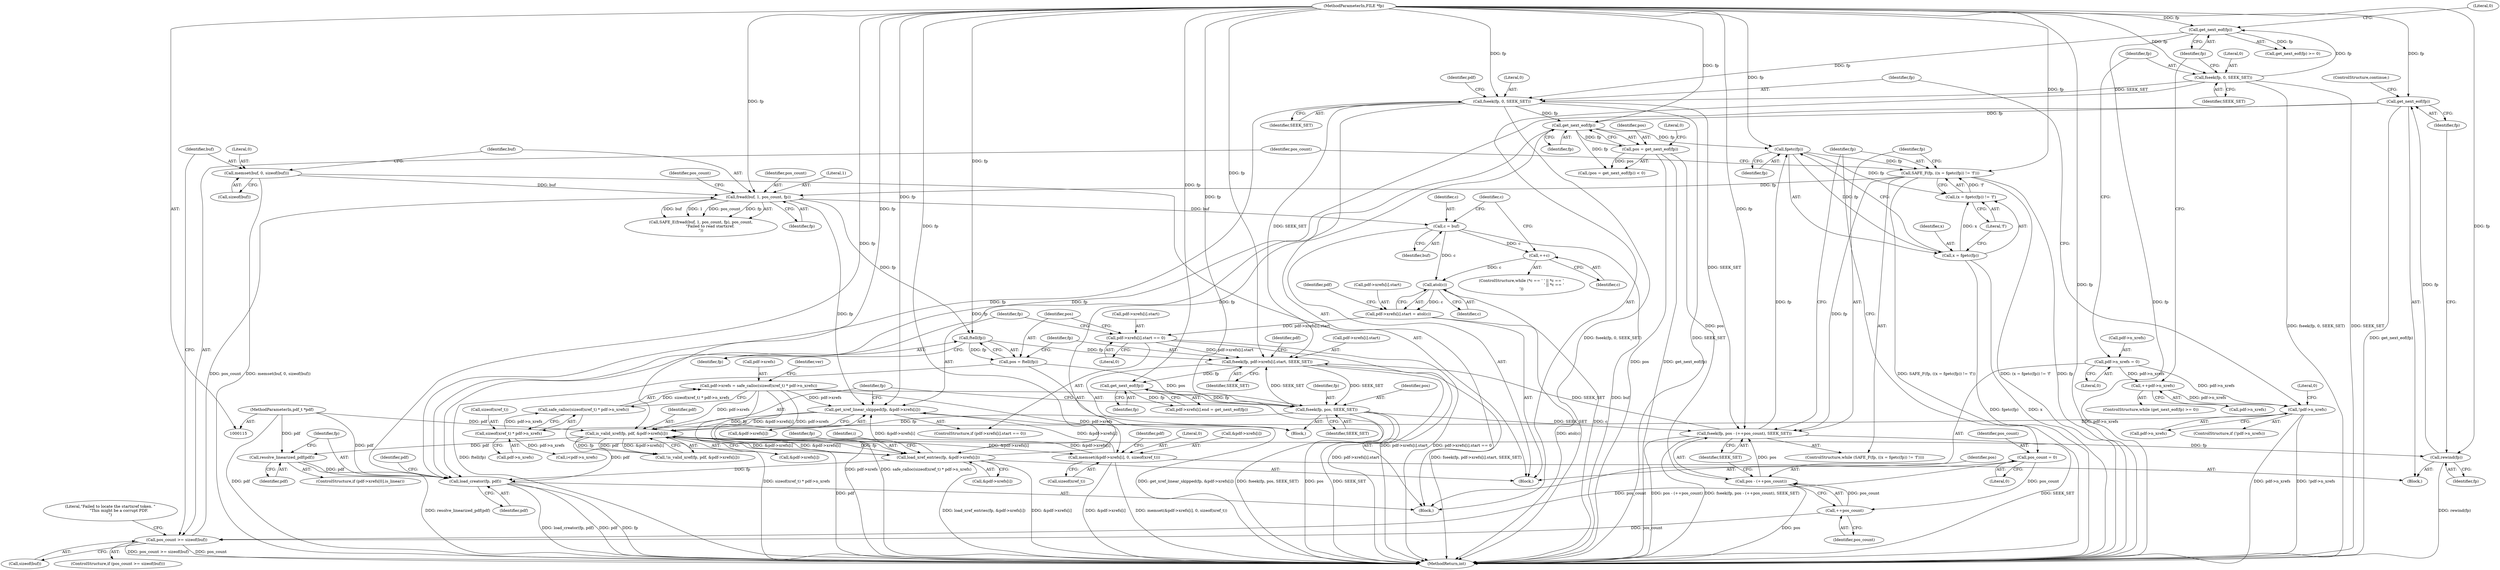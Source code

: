 digraph "0_pdfresurrect_0c4120fffa3dffe97b95c486a120eded82afe8a6_7@API" {
"1000387" [label="(Call,load_creator(fp, pdf))"];
"1000366" [label="(Call,get_next_eof(fp))"];
"1000364" [label="(Call,rewind(fp))"];
"1000326" [label="(Call,is_valid_xref(fp, pdf, &pdf->xrefs[i]))"];
"1000286" [label="(Call,get_xref_linear_skipped(fp, &pdf->xrefs[i]))"];
"1000239" [label="(Call,fread(buf, 1, pos_count, fp))"];
"1000233" [label="(Call,memset(buf, 0, sizeof(buf)))"];
"1000223" [label="(Call,pos_count >= sizeof(buf))"];
"1000219" [label="(Call,++pos_count)"];
"1000203" [label="(Call,pos_count = 0)"];
"1000207" [label="(Call,SAFE_F(fp, ((x = fgetc(fp)) != 'f')))"];
"1000212" [label="(Call,fgetc(fp))"];
"1000189" [label="(Call,get_next_eof(fp))"];
"1000369" [label="(Call,load_xref_entries(fp, &pdf->xrefs[i]))"];
"1000116" [label="(MethodParameterIn,FILE *fp)"];
"1000159" [label="(Call,pdf->xrefs = safe_calloc(sizeof(xref_t) * pdf->n_xrefs))"];
"1000163" [label="(Call,safe_calloc(sizeof(xref_t) * pdf->n_xrefs))"];
"1000164" [label="(Call,sizeof(xref_t) * pdf->n_xrefs)"];
"1000149" [label="(Call,!pdf->n_xrefs)"];
"1000144" [label="(Call,++pdf->n_xrefs)"];
"1000130" [label="(Call,pdf->n_xrefs = 0)"];
"1000155" [label="(Call,fseek(fp, 0, SEEK_SET))"];
"1000141" [label="(Call,get_next_eof(fp))"];
"1000135" [label="(Call,fseek(fp, 0, SEEK_SET))"];
"1000215" [label="(Call,fseek(fp, pos - (++pos_count), SEEK_SET))"];
"1000217" [label="(Call,pos - (++pos_count))"];
"1000187" [label="(Call,pos = get_next_eof(fp))"];
"1000320" [label="(Call,fseek(fp, pos, SEEK_SET))"];
"1000318" [label="(Call,get_next_eof(fp))"];
"1000300" [label="(Call,fseek(fp, pdf->xrefs[i].start, SEEK_SET))"];
"1000298" [label="(Call,ftell(fp))"];
"1000277" [label="(Call,pdf->xrefs[i].start == 0)"];
"1000266" [label="(Call,pdf->xrefs[i].start = atol(c))"];
"1000274" [label="(Call,atol(c))"];
"1000264" [label="(Call,++c)"];
"1000246" [label="(Call,c = buf)"];
"1000296" [label="(Call,pos = ftell(fp))"];
"1000209" [label="(Call,(x = fgetc(fp)) != 'f')"];
"1000210" [label="(Call,x = fgetc(fp))"];
"1000345" [label="(Call,memset(&pdf->xrefs[i], 0, sizeof(xref_t)))"];
"1000117" [label="(MethodParameterIn,pdf_t *pdf)"];
"1000385" [label="(Call,resolve_linearized_pdf(pdf))"];
"1000167" [label="(Call,pdf->n_xrefs)"];
"1000183" [label="(Identifier,i)"];
"1000213" [label="(Identifier,fp)"];
"1000223" [label="(Call,pos_count >= sizeof(buf))"];
"1000159" [label="(Call,pdf->xrefs = safe_calloc(sizeof(xref_t) * pdf->n_xrefs))"];
"1000137" [label="(Literal,0)"];
"1000141" [label="(Call,get_next_eof(fp))"];
"1000143" [label="(Literal,0)"];
"1000296" [label="(Call,pos = ftell(fp))"];
"1000191" [label="(Literal,0)"];
"1000150" [label="(Call,pdf->n_xrefs)"];
"1000156" [label="(Identifier,fp)"];
"1000366" [label="(Call,get_next_eof(fp))"];
"1000302" [label="(Call,pdf->xrefs[i].start)"];
"1000140" [label="(Call,get_next_eof(fp) >= 0)"];
"1000220" [label="(Identifier,pos_count)"];
"1000130" [label="(Call,pdf->n_xrefs = 0)"];
"1000318" [label="(Call,get_next_eof(fp))"];
"1000206" [label="(ControlStructure,while (SAFE_F(fp, ((x = fgetc(fp)) != 'f'))))"];
"1000244" [label="(Identifier,pos_count)"];
"1000345" [label="(Call,memset(&pdf->xrefs[i], 0, sizeof(xref_t)))"];
"1000187" [label="(Call,pos = get_next_eof(fp))"];
"1000319" [label="(Identifier,fp)"];
"1000212" [label="(Call,fgetc(fp))"];
"1000157" [label="(Literal,0)"];
"1000139" [label="(ControlStructure,while (get_next_eof(fp) >= 0))"];
"1000287" [label="(Identifier,fp)"];
"1000371" [label="(Call,&pdf->xrefs[i])"];
"1000144" [label="(Call,++pdf->n_xrefs)"];
"1000211" [label="(Identifier,x)"];
"1000335" [label="(Block,)"];
"1000207" [label="(Call,SAFE_F(fp, ((x = fgetc(fp)) != 'f')))"];
"1000274" [label="(Call,atol(c))"];
"1000281" [label="(Identifier,pdf)"];
"1000323" [label="(Identifier,SEEK_SET)"];
"1000288" [label="(Call,&pdf->xrefs[i])"];
"1000131" [label="(Call,pdf->n_xrefs)"];
"1000275" [label="(Identifier,c)"];
"1000242" [label="(Identifier,pos_count)"];
"1000117" [label="(MethodParameterIn,pdf_t *pdf)"];
"1000276" [label="(ControlStructure,if (pdf->xrefs[i].start == 0))"];
"1000221" [label="(Identifier,SEEK_SET)"];
"1000298" [label="(Call,ftell(fp))"];
"1000285" [label="(Literal,0)"];
"1000210" [label="(Call,x = fgetc(fp))"];
"1000325" [label="(Call,!is_valid_xref(fp, pdf, &pdf->xrefs[i]))"];
"1000163" [label="(Call,safe_calloc(sizeof(xref_t) * pdf->n_xrefs))"];
"1000320" [label="(Call,fseek(fp, pos, SEEK_SET))"];
"1000171" [label="(Identifier,ver)"];
"1000190" [label="(Identifier,fp)"];
"1000322" [label="(Identifier,pos)"];
"1000134" [label="(Literal,0)"];
"1000217" [label="(Call,pos - (++pos_count))"];
"1000247" [label="(Identifier,c)"];
"1000367" [label="(Identifier,fp)"];
"1000234" [label="(Identifier,buf)"];
"1000394" [label="(MethodReturn,int)"];
"1000299" [label="(Identifier,fp)"];
"1000265" [label="(Identifier,c)"];
"1000229" [label="(Literal,\"Failed to locate the startxref token. \"\n              \"This might be a corrupt PDF.\n\")"];
"1000225" [label="(Call,sizeof(buf))"];
"1000186" [label="(Call,(pos = get_next_eof(fp)) < 0)"];
"1000215" [label="(Call,fseek(fp, pos - (++pos_count), SEEK_SET))"];
"1000248" [label="(Identifier,buf)"];
"1000241" [label="(Literal,1)"];
"1000314" [label="(Identifier,pdf)"];
"1000236" [label="(Call,sizeof(buf))"];
"1000295" [label="(Block,)"];
"1000148" [label="(ControlStructure,if (!pdf->n_xrefs))"];
"1000208" [label="(Identifier,fp)"];
"1000370" [label="(Identifier,fp)"];
"1000138" [label="(Identifier,SEEK_SET)"];
"1000266" [label="(Call,pdf->xrefs[i].start = atol(c))"];
"1000353" [label="(Call,sizeof(xref_t))"];
"1000267" [label="(Call,pdf->xrefs[i].start)"];
"1000352" [label="(Literal,0)"];
"1000346" [label="(Call,&pdf->xrefs[i])"];
"1000145" [label="(Call,pdf->n_xrefs)"];
"1000243" [label="(Identifier,fp)"];
"1000233" [label="(Call,memset(buf, 0, sizeof(buf)))"];
"1000309" [label="(Identifier,SEEK_SET)"];
"1000189" [label="(Call,get_next_eof(fp))"];
"1000118" [label="(Block,)"];
"1000377" [label="(ControlStructure,if (pdf->xrefs[0].is_linear))"];
"1000136" [label="(Identifier,fp)"];
"1000327" [label="(Identifier,fp)"];
"1000392" [label="(Identifier,pdf)"];
"1000240" [label="(Identifier,buf)"];
"1000135" [label="(Call,fseek(fp, 0, SEEK_SET))"];
"1000209" [label="(Call,(x = fgetc(fp)) != 'f')"];
"1000359" [label="(Identifier,pdf)"];
"1000154" [label="(Literal,0)"];
"1000177" [label="(Call,i<pdf->n_xrefs)"];
"1000365" [label="(Identifier,fp)"];
"1000246" [label="(Call,c = buf)"];
"1000388" [label="(Identifier,fp)"];
"1000253" [label="(Identifier,c)"];
"1000238" [label="(Call,SAFE_E(fread(buf, 1, pos_count, fp), pos_count,\n               \"Failed to read startxref.\n\"))"];
"1000277" [label="(Call,pdf->xrefs[i].start == 0)"];
"1000164" [label="(Call,sizeof(xref_t) * pdf->n_xrefs)"];
"1000264" [label="(Call,++c)"];
"1000297" [label="(Identifier,pos)"];
"1000205" [label="(Literal,0)"];
"1000116" [label="(MethodParameterIn,FILE *fp)"];
"1000161" [label="(Identifier,pdf)"];
"1000204" [label="(Identifier,pos_count)"];
"1000249" [label="(ControlStructure,while (*c == ' ' || *c == '\n' || *c == '\r'))"];
"1000235" [label="(Literal,0)"];
"1000389" [label="(Identifier,pdf)"];
"1000310" [label="(Call,pdf->xrefs[i].end = get_next_eof(fp))"];
"1000301" [label="(Identifier,fp)"];
"1000219" [label="(Call,++pos_count)"];
"1000203" [label="(Call,pos_count = 0)"];
"1000155" [label="(Call,fseek(fp, 0, SEEK_SET))"];
"1000369" [label="(Call,load_xref_entries(fp, &pdf->xrefs[i]))"];
"1000364" [label="(Call,rewind(fp))"];
"1000214" [label="(Literal,'f')"];
"1000326" [label="(Call,is_valid_xref(fp, pdf, &pdf->xrefs[i]))"];
"1000224" [label="(Identifier,pos_count)"];
"1000368" [label="(ControlStructure,continue;)"];
"1000321" [label="(Identifier,fp)"];
"1000239" [label="(Call,fread(buf, 1, pos_count, fp))"];
"1000160" [label="(Call,pdf->xrefs)"];
"1000386" [label="(Identifier,pdf)"];
"1000165" [label="(Call,sizeof(xref_t))"];
"1000385" [label="(Call,resolve_linearized_pdf(pdf))"];
"1000329" [label="(Call,&pdf->xrefs[i])"];
"1000188" [label="(Identifier,pos)"];
"1000222" [label="(ControlStructure,if (pos_count >= sizeof(buf)))"];
"1000158" [label="(Identifier,SEEK_SET)"];
"1000278" [label="(Call,pdf->xrefs[i].start)"];
"1000328" [label="(Identifier,pdf)"];
"1000218" [label="(Identifier,pos)"];
"1000149" [label="(Call,!pdf->n_xrefs)"];
"1000286" [label="(Call,get_xref_linear_skipped(fp, &pdf->xrefs[i]))"];
"1000387" [label="(Call,load_creator(fp, pdf))"];
"1000142" [label="(Identifier,fp)"];
"1000300" [label="(Call,fseek(fp, pdf->xrefs[i].start, SEEK_SET))"];
"1000216" [label="(Identifier,fp)"];
"1000184" [label="(Block,)"];
"1000387" -> "1000118"  [label="AST: "];
"1000387" -> "1000389"  [label="CFG: "];
"1000388" -> "1000387"  [label="AST: "];
"1000389" -> "1000387"  [label="AST: "];
"1000392" -> "1000387"  [label="CFG: "];
"1000387" -> "1000394"  [label="DDG: pdf"];
"1000387" -> "1000394"  [label="DDG: fp"];
"1000387" -> "1000394"  [label="DDG: load_creator(fp, pdf)"];
"1000366" -> "1000387"  [label="DDG: fp"];
"1000155" -> "1000387"  [label="DDG: fp"];
"1000369" -> "1000387"  [label="DDG: fp"];
"1000189" -> "1000387"  [label="DDG: fp"];
"1000116" -> "1000387"  [label="DDG: fp"];
"1000326" -> "1000387"  [label="DDG: pdf"];
"1000385" -> "1000387"  [label="DDG: pdf"];
"1000117" -> "1000387"  [label="DDG: pdf"];
"1000366" -> "1000335"  [label="AST: "];
"1000366" -> "1000367"  [label="CFG: "];
"1000367" -> "1000366"  [label="AST: "];
"1000368" -> "1000366"  [label="CFG: "];
"1000366" -> "1000394"  [label="DDG: get_next_eof(fp)"];
"1000366" -> "1000189"  [label="DDG: fp"];
"1000364" -> "1000366"  [label="DDG: fp"];
"1000116" -> "1000366"  [label="DDG: fp"];
"1000364" -> "1000335"  [label="AST: "];
"1000364" -> "1000365"  [label="CFG: "];
"1000365" -> "1000364"  [label="AST: "];
"1000367" -> "1000364"  [label="CFG: "];
"1000364" -> "1000394"  [label="DDG: rewind(fp)"];
"1000326" -> "1000364"  [label="DDG: fp"];
"1000116" -> "1000364"  [label="DDG: fp"];
"1000326" -> "1000325"  [label="AST: "];
"1000326" -> "1000329"  [label="CFG: "];
"1000327" -> "1000326"  [label="AST: "];
"1000328" -> "1000326"  [label="AST: "];
"1000329" -> "1000326"  [label="AST: "];
"1000325" -> "1000326"  [label="CFG: "];
"1000326" -> "1000394"  [label="DDG: pdf"];
"1000326" -> "1000325"  [label="DDG: fp"];
"1000326" -> "1000325"  [label="DDG: pdf"];
"1000326" -> "1000325"  [label="DDG: &pdf->xrefs[i]"];
"1000286" -> "1000326"  [label="DDG: fp"];
"1000286" -> "1000326"  [label="DDG: &pdf->xrefs[i]"];
"1000320" -> "1000326"  [label="DDG: fp"];
"1000116" -> "1000326"  [label="DDG: fp"];
"1000117" -> "1000326"  [label="DDG: pdf"];
"1000159" -> "1000326"  [label="DDG: pdf->xrefs"];
"1000345" -> "1000326"  [label="DDG: &pdf->xrefs[i]"];
"1000369" -> "1000326"  [label="DDG: &pdf->xrefs[i]"];
"1000326" -> "1000345"  [label="DDG: &pdf->xrefs[i]"];
"1000326" -> "1000369"  [label="DDG: fp"];
"1000326" -> "1000369"  [label="DDG: &pdf->xrefs[i]"];
"1000326" -> "1000385"  [label="DDG: pdf"];
"1000286" -> "1000276"  [label="AST: "];
"1000286" -> "1000288"  [label="CFG: "];
"1000287" -> "1000286"  [label="AST: "];
"1000288" -> "1000286"  [label="AST: "];
"1000327" -> "1000286"  [label="CFG: "];
"1000286" -> "1000394"  [label="DDG: get_xref_linear_skipped(fp, &pdf->xrefs[i])"];
"1000239" -> "1000286"  [label="DDG: fp"];
"1000116" -> "1000286"  [label="DDG: fp"];
"1000159" -> "1000286"  [label="DDG: pdf->xrefs"];
"1000345" -> "1000286"  [label="DDG: &pdf->xrefs[i]"];
"1000369" -> "1000286"  [label="DDG: &pdf->xrefs[i]"];
"1000239" -> "1000238"  [label="AST: "];
"1000239" -> "1000243"  [label="CFG: "];
"1000240" -> "1000239"  [label="AST: "];
"1000241" -> "1000239"  [label="AST: "];
"1000242" -> "1000239"  [label="AST: "];
"1000243" -> "1000239"  [label="AST: "];
"1000244" -> "1000239"  [label="CFG: "];
"1000239" -> "1000238"  [label="DDG: buf"];
"1000239" -> "1000238"  [label="DDG: 1"];
"1000239" -> "1000238"  [label="DDG: pos_count"];
"1000239" -> "1000238"  [label="DDG: fp"];
"1000233" -> "1000239"  [label="DDG: buf"];
"1000223" -> "1000239"  [label="DDG: pos_count"];
"1000207" -> "1000239"  [label="DDG: fp"];
"1000116" -> "1000239"  [label="DDG: fp"];
"1000239" -> "1000246"  [label="DDG: buf"];
"1000239" -> "1000298"  [label="DDG: fp"];
"1000233" -> "1000184"  [label="AST: "];
"1000233" -> "1000236"  [label="CFG: "];
"1000234" -> "1000233"  [label="AST: "];
"1000235" -> "1000233"  [label="AST: "];
"1000236" -> "1000233"  [label="AST: "];
"1000240" -> "1000233"  [label="CFG: "];
"1000233" -> "1000394"  [label="DDG: memset(buf, 0, sizeof(buf))"];
"1000223" -> "1000222"  [label="AST: "];
"1000223" -> "1000225"  [label="CFG: "];
"1000224" -> "1000223"  [label="AST: "];
"1000225" -> "1000223"  [label="AST: "];
"1000229" -> "1000223"  [label="CFG: "];
"1000234" -> "1000223"  [label="CFG: "];
"1000223" -> "1000394"  [label="DDG: pos_count >= sizeof(buf)"];
"1000223" -> "1000394"  [label="DDG: pos_count"];
"1000219" -> "1000223"  [label="DDG: pos_count"];
"1000203" -> "1000223"  [label="DDG: pos_count"];
"1000219" -> "1000217"  [label="AST: "];
"1000219" -> "1000220"  [label="CFG: "];
"1000220" -> "1000219"  [label="AST: "];
"1000217" -> "1000219"  [label="CFG: "];
"1000219" -> "1000217"  [label="DDG: pos_count"];
"1000203" -> "1000219"  [label="DDG: pos_count"];
"1000203" -> "1000184"  [label="AST: "];
"1000203" -> "1000205"  [label="CFG: "];
"1000204" -> "1000203"  [label="AST: "];
"1000205" -> "1000203"  [label="AST: "];
"1000208" -> "1000203"  [label="CFG: "];
"1000207" -> "1000206"  [label="AST: "];
"1000207" -> "1000209"  [label="CFG: "];
"1000208" -> "1000207"  [label="AST: "];
"1000209" -> "1000207"  [label="AST: "];
"1000216" -> "1000207"  [label="CFG: "];
"1000224" -> "1000207"  [label="CFG: "];
"1000207" -> "1000394"  [label="DDG: (x = fgetc(fp)) != 'f'"];
"1000207" -> "1000394"  [label="DDG: fp"];
"1000207" -> "1000394"  [label="DDG: SAFE_F(fp, ((x = fgetc(fp)) != 'f'))"];
"1000212" -> "1000207"  [label="DDG: fp"];
"1000116" -> "1000207"  [label="DDG: fp"];
"1000209" -> "1000207"  [label="DDG: 'f'"];
"1000207" -> "1000215"  [label="DDG: fp"];
"1000212" -> "1000210"  [label="AST: "];
"1000212" -> "1000213"  [label="CFG: "];
"1000213" -> "1000212"  [label="AST: "];
"1000210" -> "1000212"  [label="CFG: "];
"1000212" -> "1000209"  [label="DDG: fp"];
"1000212" -> "1000210"  [label="DDG: fp"];
"1000189" -> "1000212"  [label="DDG: fp"];
"1000215" -> "1000212"  [label="DDG: fp"];
"1000116" -> "1000212"  [label="DDG: fp"];
"1000189" -> "1000187"  [label="AST: "];
"1000189" -> "1000190"  [label="CFG: "];
"1000190" -> "1000189"  [label="AST: "];
"1000187" -> "1000189"  [label="CFG: "];
"1000189" -> "1000186"  [label="DDG: fp"];
"1000189" -> "1000187"  [label="DDG: fp"];
"1000369" -> "1000189"  [label="DDG: fp"];
"1000155" -> "1000189"  [label="DDG: fp"];
"1000116" -> "1000189"  [label="DDG: fp"];
"1000369" -> "1000184"  [label="AST: "];
"1000369" -> "1000371"  [label="CFG: "];
"1000370" -> "1000369"  [label="AST: "];
"1000371" -> "1000369"  [label="AST: "];
"1000183" -> "1000369"  [label="CFG: "];
"1000369" -> "1000394"  [label="DDG: load_xref_entries(fp, &pdf->xrefs[i])"];
"1000369" -> "1000394"  [label="DDG: &pdf->xrefs[i]"];
"1000116" -> "1000369"  [label="DDG: fp"];
"1000159" -> "1000369"  [label="DDG: pdf->xrefs"];
"1000116" -> "1000115"  [label="AST: "];
"1000116" -> "1000394"  [label="DDG: fp"];
"1000116" -> "1000135"  [label="DDG: fp"];
"1000116" -> "1000141"  [label="DDG: fp"];
"1000116" -> "1000155"  [label="DDG: fp"];
"1000116" -> "1000215"  [label="DDG: fp"];
"1000116" -> "1000298"  [label="DDG: fp"];
"1000116" -> "1000300"  [label="DDG: fp"];
"1000116" -> "1000318"  [label="DDG: fp"];
"1000116" -> "1000320"  [label="DDG: fp"];
"1000159" -> "1000118"  [label="AST: "];
"1000159" -> "1000163"  [label="CFG: "];
"1000160" -> "1000159"  [label="AST: "];
"1000163" -> "1000159"  [label="AST: "];
"1000171" -> "1000159"  [label="CFG: "];
"1000159" -> "1000394"  [label="DDG: pdf->xrefs"];
"1000159" -> "1000394"  [label="DDG: safe_calloc(sizeof(xref_t) * pdf->n_xrefs)"];
"1000163" -> "1000159"  [label="DDG: sizeof(xref_t) * pdf->n_xrefs"];
"1000159" -> "1000345"  [label="DDG: pdf->xrefs"];
"1000163" -> "1000164"  [label="CFG: "];
"1000164" -> "1000163"  [label="AST: "];
"1000163" -> "1000394"  [label="DDG: sizeof(xref_t) * pdf->n_xrefs"];
"1000164" -> "1000163"  [label="DDG: pdf->n_xrefs"];
"1000164" -> "1000167"  [label="CFG: "];
"1000165" -> "1000164"  [label="AST: "];
"1000167" -> "1000164"  [label="AST: "];
"1000149" -> "1000164"  [label="DDG: pdf->n_xrefs"];
"1000164" -> "1000177"  [label="DDG: pdf->n_xrefs"];
"1000149" -> "1000148"  [label="AST: "];
"1000149" -> "1000150"  [label="CFG: "];
"1000150" -> "1000149"  [label="AST: "];
"1000154" -> "1000149"  [label="CFG: "];
"1000156" -> "1000149"  [label="CFG: "];
"1000149" -> "1000394"  [label="DDG: !pdf->n_xrefs"];
"1000149" -> "1000394"  [label="DDG: pdf->n_xrefs"];
"1000144" -> "1000149"  [label="DDG: pdf->n_xrefs"];
"1000130" -> "1000149"  [label="DDG: pdf->n_xrefs"];
"1000144" -> "1000139"  [label="AST: "];
"1000144" -> "1000145"  [label="CFG: "];
"1000145" -> "1000144"  [label="AST: "];
"1000142" -> "1000144"  [label="CFG: "];
"1000130" -> "1000144"  [label="DDG: pdf->n_xrefs"];
"1000130" -> "1000118"  [label="AST: "];
"1000130" -> "1000134"  [label="CFG: "];
"1000131" -> "1000130"  [label="AST: "];
"1000134" -> "1000130"  [label="AST: "];
"1000136" -> "1000130"  [label="CFG: "];
"1000155" -> "1000118"  [label="AST: "];
"1000155" -> "1000158"  [label="CFG: "];
"1000156" -> "1000155"  [label="AST: "];
"1000157" -> "1000155"  [label="AST: "];
"1000158" -> "1000155"  [label="AST: "];
"1000161" -> "1000155"  [label="CFG: "];
"1000155" -> "1000394"  [label="DDG: fseek(fp, 0, SEEK_SET)"];
"1000155" -> "1000394"  [label="DDG: SEEK_SET"];
"1000141" -> "1000155"  [label="DDG: fp"];
"1000135" -> "1000155"  [label="DDG: SEEK_SET"];
"1000155" -> "1000215"  [label="DDG: SEEK_SET"];
"1000155" -> "1000300"  [label="DDG: SEEK_SET"];
"1000141" -> "1000140"  [label="AST: "];
"1000141" -> "1000142"  [label="CFG: "];
"1000142" -> "1000141"  [label="AST: "];
"1000143" -> "1000141"  [label="CFG: "];
"1000141" -> "1000394"  [label="DDG: fp"];
"1000141" -> "1000140"  [label="DDG: fp"];
"1000135" -> "1000141"  [label="DDG: fp"];
"1000135" -> "1000118"  [label="AST: "];
"1000135" -> "1000138"  [label="CFG: "];
"1000136" -> "1000135"  [label="AST: "];
"1000137" -> "1000135"  [label="AST: "];
"1000138" -> "1000135"  [label="AST: "];
"1000142" -> "1000135"  [label="CFG: "];
"1000135" -> "1000394"  [label="DDG: fseek(fp, 0, SEEK_SET)"];
"1000135" -> "1000394"  [label="DDG: SEEK_SET"];
"1000215" -> "1000206"  [label="AST: "];
"1000215" -> "1000221"  [label="CFG: "];
"1000216" -> "1000215"  [label="AST: "];
"1000217" -> "1000215"  [label="AST: "];
"1000221" -> "1000215"  [label="AST: "];
"1000208" -> "1000215"  [label="CFG: "];
"1000215" -> "1000394"  [label="DDG: SEEK_SET"];
"1000215" -> "1000394"  [label="DDG: pos - (++pos_count)"];
"1000215" -> "1000394"  [label="DDG: fseek(fp, pos - (++pos_count), SEEK_SET)"];
"1000217" -> "1000215"  [label="DDG: pos"];
"1000320" -> "1000215"  [label="DDG: SEEK_SET"];
"1000215" -> "1000300"  [label="DDG: SEEK_SET"];
"1000218" -> "1000217"  [label="AST: "];
"1000221" -> "1000217"  [label="CFG: "];
"1000217" -> "1000394"  [label="DDG: pos"];
"1000187" -> "1000217"  [label="DDG: pos"];
"1000187" -> "1000186"  [label="AST: "];
"1000188" -> "1000187"  [label="AST: "];
"1000191" -> "1000187"  [label="CFG: "];
"1000187" -> "1000394"  [label="DDG: pos"];
"1000187" -> "1000394"  [label="DDG: get_next_eof(fp)"];
"1000187" -> "1000186"  [label="DDG: pos"];
"1000320" -> "1000295"  [label="AST: "];
"1000320" -> "1000323"  [label="CFG: "];
"1000321" -> "1000320"  [label="AST: "];
"1000322" -> "1000320"  [label="AST: "];
"1000323" -> "1000320"  [label="AST: "];
"1000327" -> "1000320"  [label="CFG: "];
"1000320" -> "1000394"  [label="DDG: pos"];
"1000320" -> "1000394"  [label="DDG: SEEK_SET"];
"1000320" -> "1000394"  [label="DDG: fseek(fp, pos, SEEK_SET)"];
"1000320" -> "1000300"  [label="DDG: SEEK_SET"];
"1000318" -> "1000320"  [label="DDG: fp"];
"1000296" -> "1000320"  [label="DDG: pos"];
"1000300" -> "1000320"  [label="DDG: SEEK_SET"];
"1000318" -> "1000310"  [label="AST: "];
"1000318" -> "1000319"  [label="CFG: "];
"1000319" -> "1000318"  [label="AST: "];
"1000310" -> "1000318"  [label="CFG: "];
"1000318" -> "1000310"  [label="DDG: fp"];
"1000300" -> "1000318"  [label="DDG: fp"];
"1000300" -> "1000295"  [label="AST: "];
"1000300" -> "1000309"  [label="CFG: "];
"1000301" -> "1000300"  [label="AST: "];
"1000302" -> "1000300"  [label="AST: "];
"1000309" -> "1000300"  [label="AST: "];
"1000314" -> "1000300"  [label="CFG: "];
"1000300" -> "1000394"  [label="DDG: pdf->xrefs[i].start"];
"1000300" -> "1000394"  [label="DDG: fseek(fp, pdf->xrefs[i].start, SEEK_SET)"];
"1000298" -> "1000300"  [label="DDG: fp"];
"1000277" -> "1000300"  [label="DDG: pdf->xrefs[i].start"];
"1000298" -> "1000296"  [label="AST: "];
"1000298" -> "1000299"  [label="CFG: "];
"1000299" -> "1000298"  [label="AST: "];
"1000296" -> "1000298"  [label="CFG: "];
"1000298" -> "1000296"  [label="DDG: fp"];
"1000277" -> "1000276"  [label="AST: "];
"1000277" -> "1000285"  [label="CFG: "];
"1000278" -> "1000277"  [label="AST: "];
"1000285" -> "1000277"  [label="AST: "];
"1000287" -> "1000277"  [label="CFG: "];
"1000297" -> "1000277"  [label="CFG: "];
"1000277" -> "1000394"  [label="DDG: pdf->xrefs[i].start"];
"1000277" -> "1000394"  [label="DDG: pdf->xrefs[i].start == 0"];
"1000266" -> "1000277"  [label="DDG: pdf->xrefs[i].start"];
"1000266" -> "1000184"  [label="AST: "];
"1000266" -> "1000274"  [label="CFG: "];
"1000267" -> "1000266"  [label="AST: "];
"1000274" -> "1000266"  [label="AST: "];
"1000281" -> "1000266"  [label="CFG: "];
"1000266" -> "1000394"  [label="DDG: atol(c)"];
"1000274" -> "1000266"  [label="DDG: c"];
"1000274" -> "1000275"  [label="CFG: "];
"1000275" -> "1000274"  [label="AST: "];
"1000274" -> "1000394"  [label="DDG: c"];
"1000264" -> "1000274"  [label="DDG: c"];
"1000246" -> "1000274"  [label="DDG: c"];
"1000264" -> "1000249"  [label="AST: "];
"1000264" -> "1000265"  [label="CFG: "];
"1000265" -> "1000264"  [label="AST: "];
"1000253" -> "1000264"  [label="CFG: "];
"1000246" -> "1000264"  [label="DDG: c"];
"1000246" -> "1000184"  [label="AST: "];
"1000246" -> "1000248"  [label="CFG: "];
"1000247" -> "1000246"  [label="AST: "];
"1000248" -> "1000246"  [label="AST: "];
"1000253" -> "1000246"  [label="CFG: "];
"1000246" -> "1000394"  [label="DDG: buf"];
"1000296" -> "1000295"  [label="AST: "];
"1000297" -> "1000296"  [label="AST: "];
"1000301" -> "1000296"  [label="CFG: "];
"1000296" -> "1000394"  [label="DDG: ftell(fp)"];
"1000209" -> "1000214"  [label="CFG: "];
"1000210" -> "1000209"  [label="AST: "];
"1000214" -> "1000209"  [label="AST: "];
"1000210" -> "1000209"  [label="DDG: x"];
"1000211" -> "1000210"  [label="AST: "];
"1000214" -> "1000210"  [label="CFG: "];
"1000210" -> "1000394"  [label="DDG: fgetc(fp)"];
"1000210" -> "1000394"  [label="DDG: x"];
"1000345" -> "1000335"  [label="AST: "];
"1000345" -> "1000353"  [label="CFG: "];
"1000346" -> "1000345"  [label="AST: "];
"1000352" -> "1000345"  [label="AST: "];
"1000353" -> "1000345"  [label="AST: "];
"1000359" -> "1000345"  [label="CFG: "];
"1000345" -> "1000394"  [label="DDG: &pdf->xrefs[i]"];
"1000345" -> "1000394"  [label="DDG: memset(&pdf->xrefs[i], 0, sizeof(xref_t))"];
"1000117" -> "1000115"  [label="AST: "];
"1000117" -> "1000394"  [label="DDG: pdf"];
"1000117" -> "1000385"  [label="DDG: pdf"];
"1000385" -> "1000377"  [label="AST: "];
"1000385" -> "1000386"  [label="CFG: "];
"1000386" -> "1000385"  [label="AST: "];
"1000388" -> "1000385"  [label="CFG: "];
"1000385" -> "1000394"  [label="DDG: resolve_linearized_pdf(pdf)"];
}
